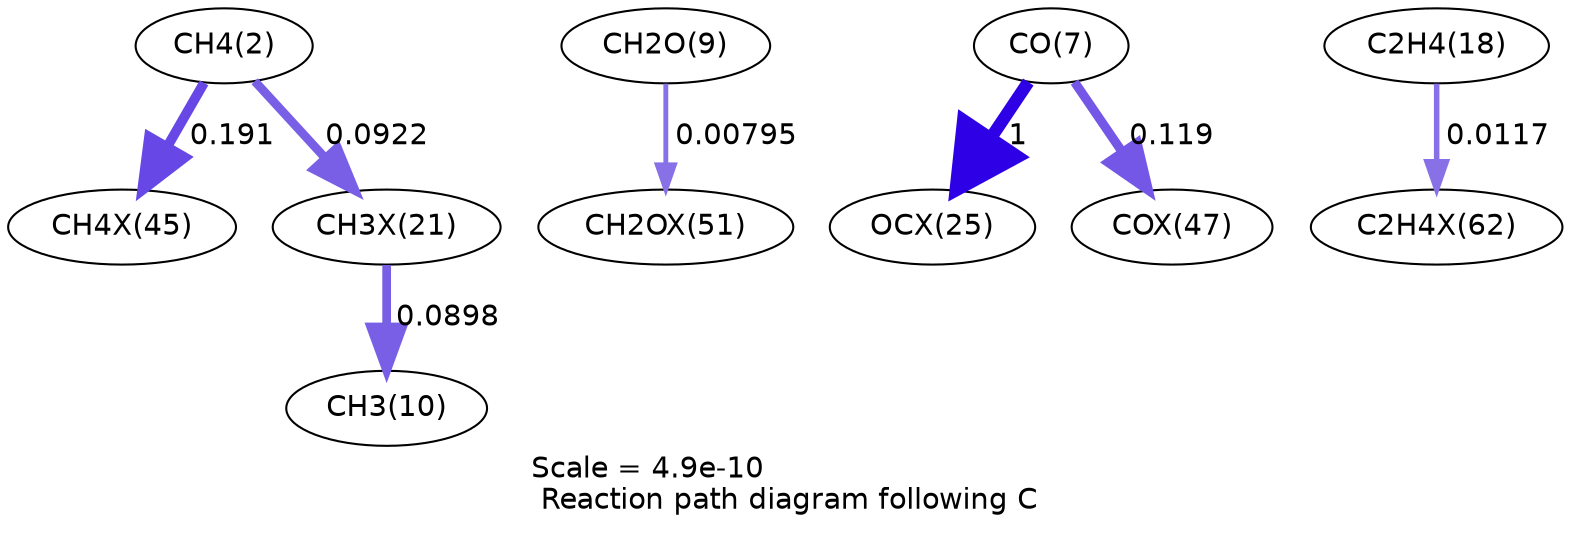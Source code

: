 digraph reaction_paths {
center=1;
s4 -> s56[fontname="Helvetica", penwidth=4.75, arrowsize=2.38, color="0.7, 0.691, 0.9"
, label=" 0.191"];
s4 -> s48[fontname="Helvetica", penwidth=4.2, arrowsize=2.1, color="0.7, 0.592, 0.9"
, label=" 0.0922"];
s48 -> s12[fontname="Helvetica", penwidth=4.18, arrowsize=2.09, color="0.7, 0.59, 0.9"
, label=" 0.0898"];
s11 -> s61[fontname="Helvetica", penwidth=2.35, arrowsize=1.17, color="0.7, 0.508, 0.9"
, label=" 0.00795"];
s9 -> s52[fontname="Helvetica", penwidth=6, arrowsize=3, color="0.7, 1.5, 0.9"
, label=" 1"];
s9 -> s58[fontname="Helvetica", penwidth=4.39, arrowsize=2.2, color="0.7, 0.619, 0.9"
, label=" 0.119"];
s20 -> s68[fontname="Helvetica", penwidth=2.64, arrowsize=1.32, color="0.7, 0.512, 0.9"
, label=" 0.0117"];
s4 [ fontname="Helvetica", label="CH4(2)"];
s9 [ fontname="Helvetica", label="CO(7)"];
s11 [ fontname="Helvetica", label="CH2O(9)"];
s12 [ fontname="Helvetica", label="CH3(10)"];
s20 [ fontname="Helvetica", label="C2H4(18)"];
s48 [ fontname="Helvetica", label="CH3X(21)"];
s52 [ fontname="Helvetica", label="OCX(25)"];
s56 [ fontname="Helvetica", label="CH4X(45)"];
s58 [ fontname="Helvetica", label="COX(47)"];
s61 [ fontname="Helvetica", label="CH2OX(51)"];
s68 [ fontname="Helvetica", label="C2H4X(62)"];
 label = "Scale = 4.9e-10\l Reaction path diagram following C";
 fontname = "Helvetica";
}

